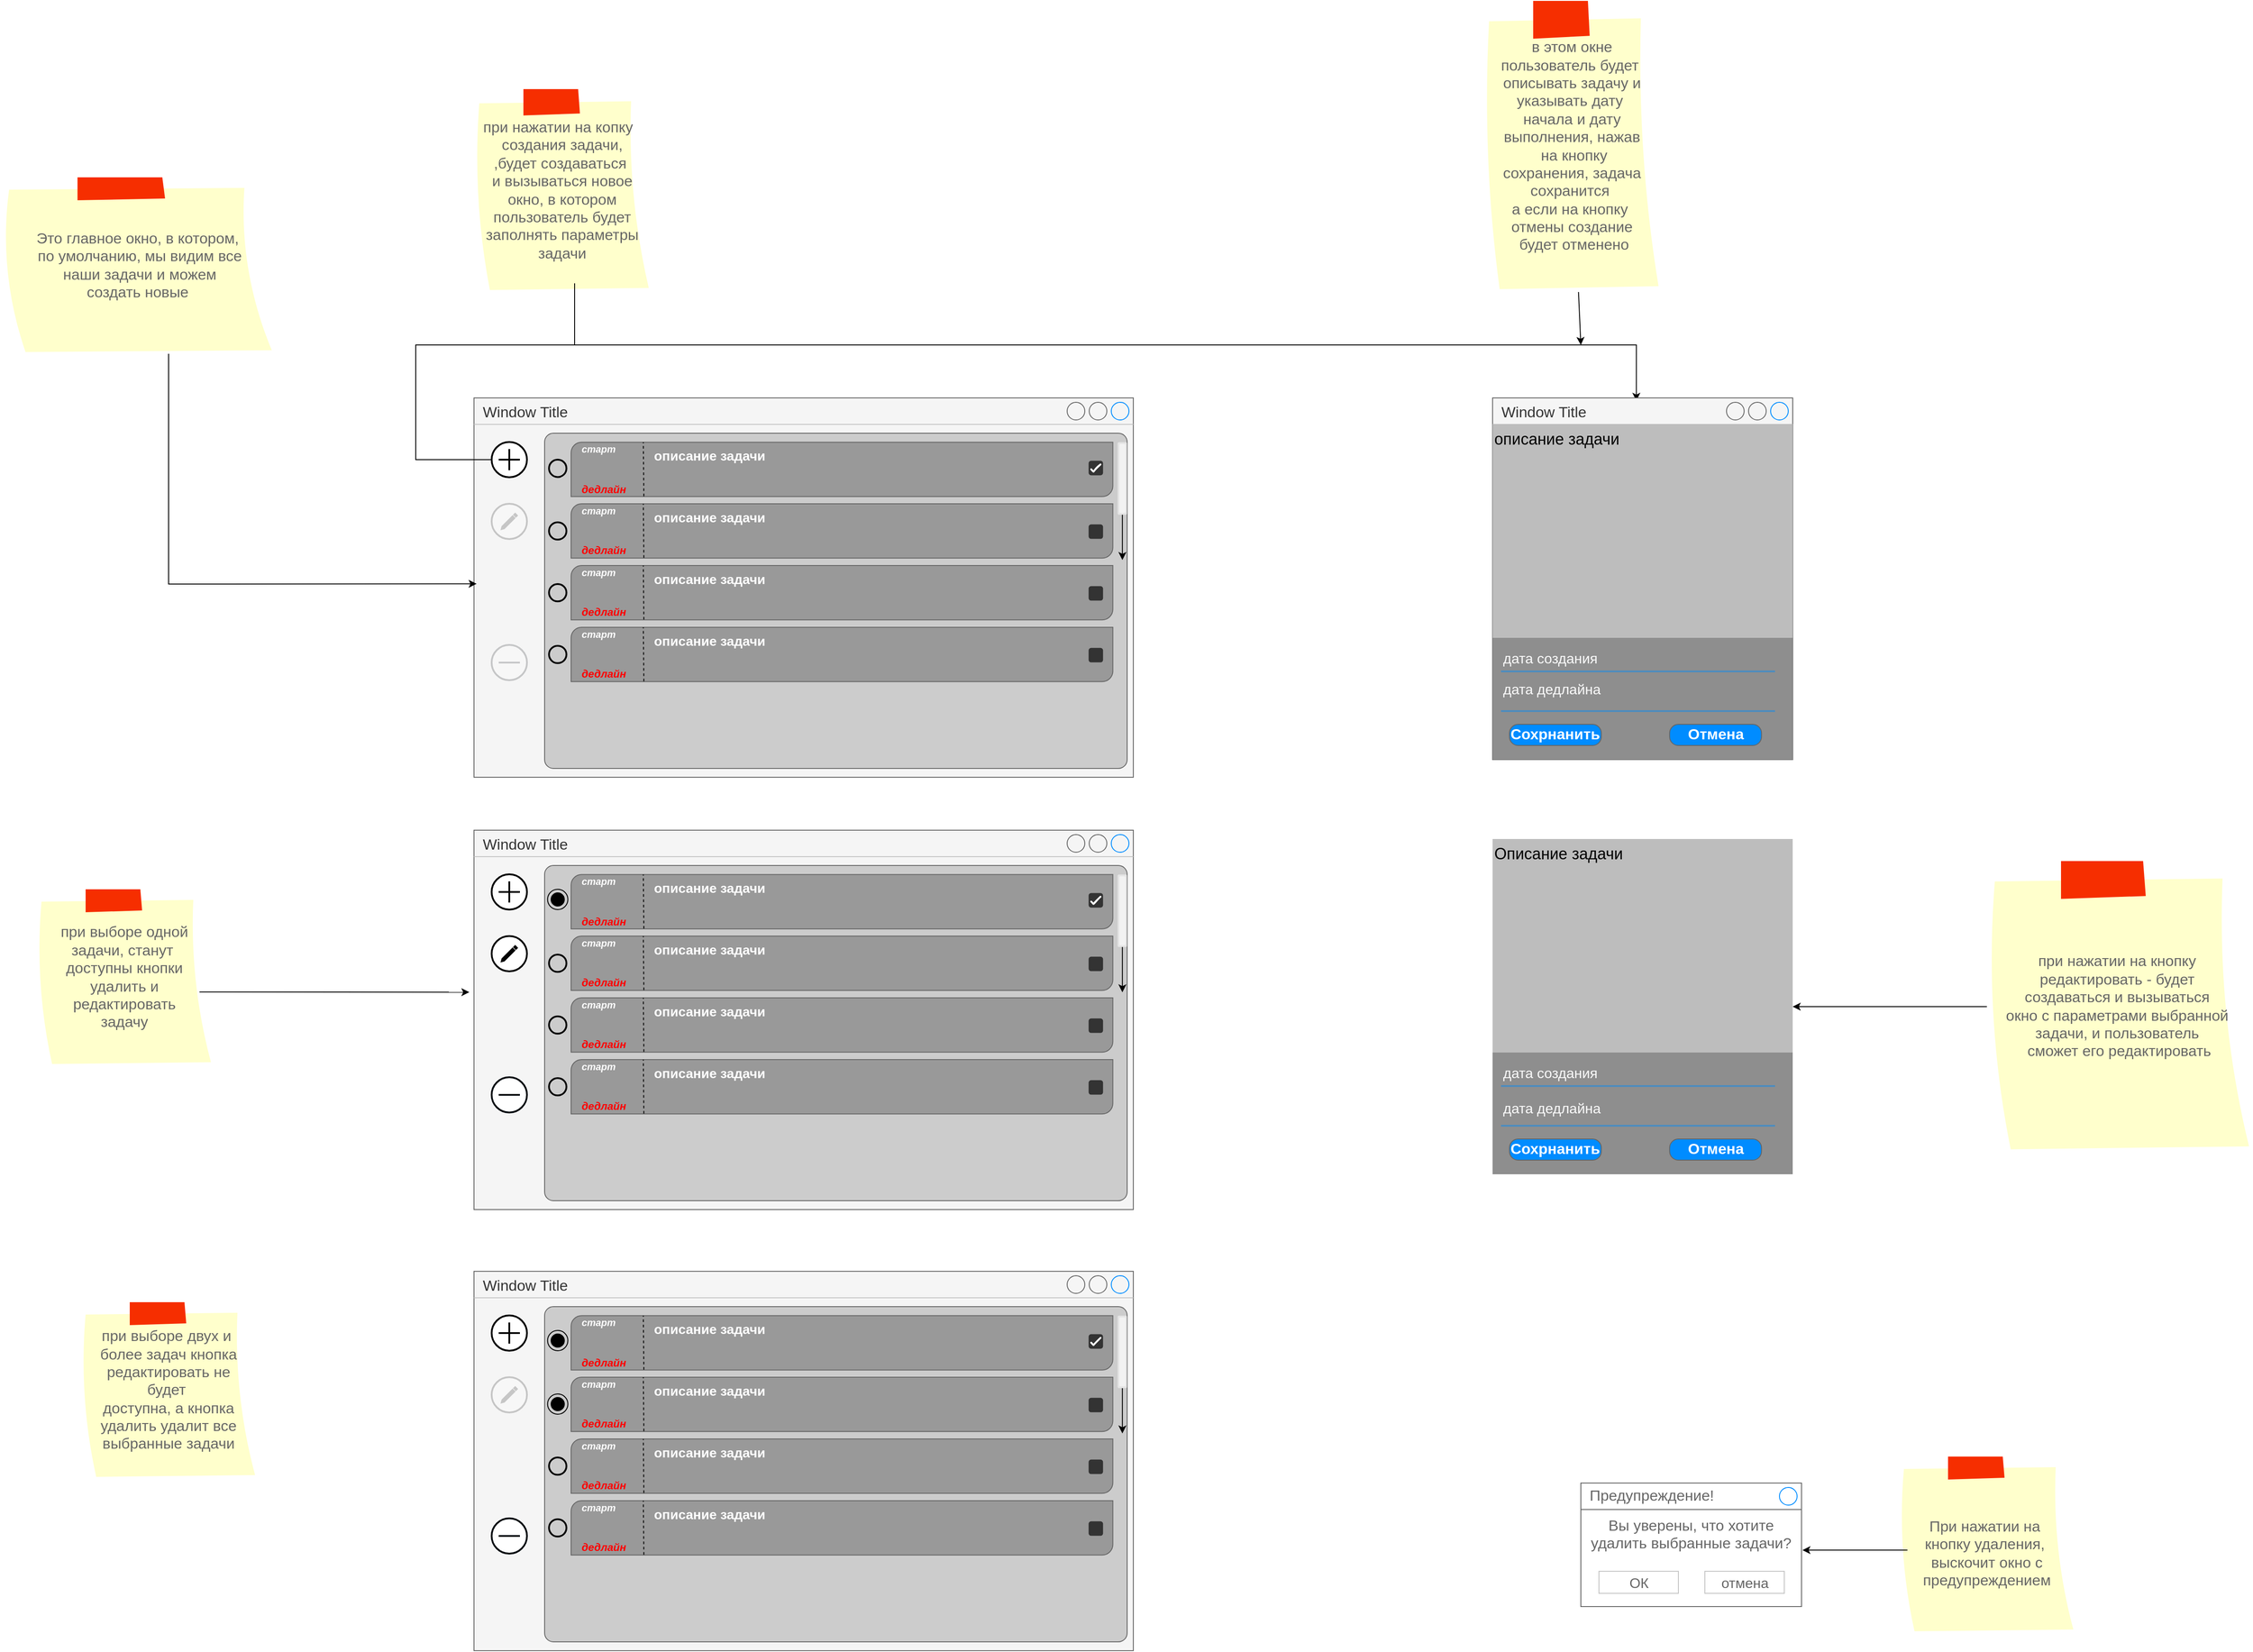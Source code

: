 <mxfile version="23.1.2" type="device">
  <diagram name="Страница — 1" id="gnq_qnb3r_2Inm63mi1r">
    <mxGraphModel dx="5513" dy="3029" grid="1" gridSize="10" guides="1" tooltips="1" connect="1" arrows="1" fold="1" page="1" pageScale="1" pageWidth="827" pageHeight="1169" background="#FFFFFF" math="0" shadow="0">
      <root>
        <mxCell id="0" />
        <mxCell id="1" parent="0" />
        <mxCell id="oyIsUULw6MFd0Sz0c1CN-6" value="Window Title" style="strokeWidth=1;shadow=0;dashed=0;align=center;html=1;shape=mxgraph.mockup.containers.window;align=left;verticalAlign=top;spacingLeft=8;strokeColor2=#008cff;strokeColor3=#c4c4c4;mainText=;fontSize=17;labelBackgroundColor=none;whiteSpace=wrap;fillColor=#f5f5f5;strokeColor=#666666;gradientDirection=north;fontColor=#333333;" parent="1" vertex="1">
          <mxGeometry x="-1614" y="40" width="747" height="430" as="geometry" />
        </mxCell>
        <mxCell id="kb-qz8heGwgcF6jkPhP3-60" value="" style="group" vertex="1" connectable="0" parent="1">
          <mxGeometry x="-1534" y="80" width="660" height="380" as="geometry" />
        </mxCell>
        <mxCell id="oyIsUULw6MFd0Sz0c1CN-19" value="" style="strokeWidth=1;shadow=0;dashed=0;align=right;html=1;shape=mxgraph.mockup.buttons.multiButton;fillColor=#CCCCCC;strokeColor=#666666;mainText=;subText=;" parent="kb-qz8heGwgcF6jkPhP3-60" vertex="1">
          <mxGeometry width="660" height="380" as="geometry" />
        </mxCell>
        <mxCell id="kb-qz8heGwgcF6jkPhP3-44" value="" style="shape=ext;double=1;rounded=1;whiteSpace=wrap;html=1;opacity=50;strokeColor=none;" vertex="1" parent="kb-qz8heGwgcF6jkPhP3-60">
          <mxGeometry x="649.18" y="10.27" width="10.82" height="82.162" as="geometry" />
        </mxCell>
        <mxCell id="kb-qz8heGwgcF6jkPhP3-45" value="" style="endArrow=classic;html=1;rounded=0;exitX=0.5;exitY=1;exitDx=0;exitDy=0;" edge="1" parent="kb-qz8heGwgcF6jkPhP3-60" source="kb-qz8heGwgcF6jkPhP3-44">
          <mxGeometry width="50" height="50" relative="1" as="geometry">
            <mxPoint x="681.639" y="123.243" as="sourcePoint" />
            <mxPoint x="654.59" y="143.784" as="targetPoint" />
          </mxGeometry>
        </mxCell>
        <mxCell id="kb-qz8heGwgcF6jkPhP3-100" value="" style="group" vertex="1" connectable="0" parent="kb-qz8heGwgcF6jkPhP3-60">
          <mxGeometry x="30" y="10.27" width="613.77" height="61.62" as="geometry" />
        </mxCell>
        <mxCell id="kb-qz8heGwgcF6jkPhP3-101" value="" style="verticalLabelPosition=bottom;verticalAlign=top;html=1;shape=mxgraph.basic.diag_round_rect;dx=6;whiteSpace=wrap;fillColor=#999999;fontColor=#333333;strokeColor=#666666;" vertex="1" parent="kb-qz8heGwgcF6jkPhP3-100">
          <mxGeometry width="613.77" height="61.62" as="geometry" />
        </mxCell>
        <mxCell id="kb-qz8heGwgcF6jkPhP3-102" value="описание задачи" style="strokeWidth=1;shadow=0;dashed=0;align=left;html=1;shape=mxgraph.mockup.anchor;fontSize=15;fontColor=#FFFFFF;fontStyle=1;whiteSpace=wrap;verticalAlign=top;" vertex="1" parent="kb-qz8heGwgcF6jkPhP3-100">
          <mxGeometry x="92.066" width="470.557" height="61.62" as="geometry" />
        </mxCell>
        <mxCell id="kb-qz8heGwgcF6jkPhP3-103" value="" style="endArrow=none;dashed=1;html=1;rounded=0;entryX=0.103;entryY=0;entryDx=0;entryDy=0;entryPerimeter=0;exitX=0.104;exitY=0.994;exitDx=0;exitDy=0;exitPerimeter=0;" edge="1" parent="kb-qz8heGwgcF6jkPhP3-100">
          <mxGeometry width="50" height="50" relative="1" as="geometry">
            <mxPoint x="82.45" y="61.25" as="sourcePoint" />
            <mxPoint x="81.836" as="targetPoint" />
          </mxGeometry>
        </mxCell>
        <mxCell id="kb-qz8heGwgcF6jkPhP3-104" value="старт" style="strokeWidth=1;shadow=0;dashed=0;align=left;html=1;shape=mxgraph.mockup.anchor;fontSize=11;fontColor=#FFFFFF;fontStyle=3;whiteSpace=wrap;" vertex="1" parent="kb-qz8heGwgcF6jkPhP3-100">
          <mxGeometry x="10.229" width="61.377" height="16.432" as="geometry" />
        </mxCell>
        <mxCell id="kb-qz8heGwgcF6jkPhP3-105" value="&lt;font color=&quot;#ff0000&quot;&gt;дедлайн&lt;/font&gt;" style="strokeWidth=1;shadow=0;dashed=0;align=left;html=1;shape=mxgraph.mockup.anchor;fontSize=12;fontColor=#666666;fontStyle=3;whiteSpace=wrap;" vertex="1" parent="kb-qz8heGwgcF6jkPhP3-100">
          <mxGeometry x="10.229" y="45.188" width="61.377" height="16.432" as="geometry" />
        </mxCell>
        <mxCell id="kb-qz8heGwgcF6jkPhP3-106" value="" style="group" vertex="1" connectable="0" parent="kb-qz8heGwgcF6jkPhP3-100">
          <mxGeometry x="586.835" y="19.997" width="19.313" height="16.942" as="geometry" />
        </mxCell>
        <mxCell id="kb-qz8heGwgcF6jkPhP3-107" value="" style="rounded=1;whiteSpace=wrap;html=1;fillColor=#333333;strokeColor=#333333;" vertex="1" parent="kb-qz8heGwgcF6jkPhP3-106">
          <mxGeometry y="1.537" width="15.344" height="15.405" as="geometry" />
        </mxCell>
        <mxCell id="kb-qz8heGwgcF6jkPhP3-108" value="" style="html=1;shadow=0;dashed=0;shape=mxgraph.atlassian.check;strokeColor=#ffffff;strokeWidth=2;sketch=1;hachureGap=4;pointerEvents=0;fontFamily=Architects Daughter;fontSource=https%3A%2F%2Ffonts.googleapis.com%2Fcss%3Ffamily%3DArchitects%2BDaughter;fontSize=20;" vertex="1" parent="kb-qz8heGwgcF6jkPhP3-106">
          <mxGeometry x="2.381" y="5.135" width="10.582" height="8.216" as="geometry">
            <mxPoint x="6" y="-5" as="offset" />
          </mxGeometry>
        </mxCell>
        <mxCell id="kb-qz8heGwgcF6jkPhP3-30" value="" style="group" vertex="1" connectable="0" parent="kb-qz8heGwgcF6jkPhP3-60">
          <mxGeometry x="30" y="80" width="613.77" height="61.62" as="geometry" />
        </mxCell>
        <mxCell id="kb-qz8heGwgcF6jkPhP3-31" value="" style="verticalLabelPosition=bottom;verticalAlign=top;html=1;shape=mxgraph.basic.diag_round_rect;dx=6;whiteSpace=wrap;fillColor=#999999;fontColor=#333333;strokeColor=#666666;" vertex="1" parent="kb-qz8heGwgcF6jkPhP3-30">
          <mxGeometry width="613.77" height="61.62" as="geometry" />
        </mxCell>
        <mxCell id="kb-qz8heGwgcF6jkPhP3-32" value="описание задачи" style="strokeWidth=1;shadow=0;dashed=0;align=left;html=1;shape=mxgraph.mockup.anchor;fontSize=15;fontColor=#FFFFFF;fontStyle=1;whiteSpace=wrap;verticalAlign=top;" vertex="1" parent="kb-qz8heGwgcF6jkPhP3-30">
          <mxGeometry x="92.066" width="470.557" height="61.62" as="geometry" />
        </mxCell>
        <mxCell id="kb-qz8heGwgcF6jkPhP3-33" value="" style="endArrow=none;dashed=1;html=1;rounded=0;entryX=0.103;entryY=0;entryDx=0;entryDy=0;entryPerimeter=0;exitX=0.104;exitY=0.994;exitDx=0;exitDy=0;exitPerimeter=0;" edge="1" parent="kb-qz8heGwgcF6jkPhP3-30">
          <mxGeometry width="50" height="50" relative="1" as="geometry">
            <mxPoint x="82.45" y="61.25" as="sourcePoint" />
            <mxPoint x="81.836" as="targetPoint" />
          </mxGeometry>
        </mxCell>
        <mxCell id="kb-qz8heGwgcF6jkPhP3-35" value="старт" style="strokeWidth=1;shadow=0;dashed=0;align=left;html=1;shape=mxgraph.mockup.anchor;fontSize=11;fontColor=#FFFFFF;fontStyle=3;whiteSpace=wrap;" vertex="1" parent="kb-qz8heGwgcF6jkPhP3-30">
          <mxGeometry x="10.229" width="61.377" height="16.432" as="geometry" />
        </mxCell>
        <mxCell id="kb-qz8heGwgcF6jkPhP3-36" value="&lt;font color=&quot;#ff0000&quot;&gt;дедлайн&lt;/font&gt;" style="strokeWidth=1;shadow=0;dashed=0;align=left;html=1;shape=mxgraph.mockup.anchor;fontSize=12;fontColor=#666666;fontStyle=3;whiteSpace=wrap;fillColor=#FFB570;" vertex="1" parent="kb-qz8heGwgcF6jkPhP3-30">
          <mxGeometry x="10.229" y="45.188" width="61.377" height="16.432" as="geometry" />
        </mxCell>
        <mxCell id="kb-qz8heGwgcF6jkPhP3-97" value="" style="group" vertex="1" connectable="0" parent="kb-qz8heGwgcF6jkPhP3-30">
          <mxGeometry x="586.835" y="22.343" width="19.313" height="16.942" as="geometry" />
        </mxCell>
        <mxCell id="kb-qz8heGwgcF6jkPhP3-98" value="" style="rounded=1;whiteSpace=wrap;html=1;fillColor=#333333;strokeColor=#333333;" vertex="1" parent="kb-qz8heGwgcF6jkPhP3-97">
          <mxGeometry y="1.537" width="15.344" height="15.405" as="geometry" />
        </mxCell>
        <mxCell id="kb-qz8heGwgcF6jkPhP3-110" value="" style="group" vertex="1" connectable="0" parent="kb-qz8heGwgcF6jkPhP3-60">
          <mxGeometry x="30" y="150" width="613.77" height="61.62" as="geometry" />
        </mxCell>
        <mxCell id="kb-qz8heGwgcF6jkPhP3-111" value="" style="verticalLabelPosition=bottom;verticalAlign=top;html=1;shape=mxgraph.basic.diag_round_rect;dx=6;whiteSpace=wrap;fillColor=#999999;fontColor=#333333;strokeColor=#666666;" vertex="1" parent="kb-qz8heGwgcF6jkPhP3-110">
          <mxGeometry width="613.77" height="61.62" as="geometry" />
        </mxCell>
        <mxCell id="kb-qz8heGwgcF6jkPhP3-112" value="описание задачи" style="strokeWidth=1;shadow=0;dashed=0;align=left;html=1;shape=mxgraph.mockup.anchor;fontSize=15;fontColor=#FFFFFF;fontStyle=1;whiteSpace=wrap;verticalAlign=top;" vertex="1" parent="kb-qz8heGwgcF6jkPhP3-110">
          <mxGeometry x="92.066" width="470.557" height="61.62" as="geometry" />
        </mxCell>
        <mxCell id="kb-qz8heGwgcF6jkPhP3-113" value="" style="endArrow=none;dashed=1;html=1;rounded=0;entryX=0.103;entryY=0;entryDx=0;entryDy=0;entryPerimeter=0;exitX=0.104;exitY=0.994;exitDx=0;exitDy=0;exitPerimeter=0;" edge="1" parent="kb-qz8heGwgcF6jkPhP3-110">
          <mxGeometry width="50" height="50" relative="1" as="geometry">
            <mxPoint x="82.45" y="61.25" as="sourcePoint" />
            <mxPoint x="81.836" as="targetPoint" />
          </mxGeometry>
        </mxCell>
        <mxCell id="kb-qz8heGwgcF6jkPhP3-114" value="старт" style="strokeWidth=1;shadow=0;dashed=0;align=left;html=1;shape=mxgraph.mockup.anchor;fontSize=11;fontColor=#FFFFFF;fontStyle=3;whiteSpace=wrap;" vertex="1" parent="kb-qz8heGwgcF6jkPhP3-110">
          <mxGeometry x="10.229" width="61.377" height="16.432" as="geometry" />
        </mxCell>
        <mxCell id="kb-qz8heGwgcF6jkPhP3-115" value="&lt;font color=&quot;#ff0000&quot;&gt;дедлайн&lt;/font&gt;" style="strokeWidth=1;shadow=0;dashed=0;align=left;html=1;shape=mxgraph.mockup.anchor;fontSize=12;fontColor=#666666;fontStyle=3;whiteSpace=wrap;fillColor=#FFB570;" vertex="1" parent="kb-qz8heGwgcF6jkPhP3-110">
          <mxGeometry x="10.229" y="45.188" width="61.377" height="16.432" as="geometry" />
        </mxCell>
        <mxCell id="kb-qz8heGwgcF6jkPhP3-116" value="" style="group" vertex="1" connectable="0" parent="kb-qz8heGwgcF6jkPhP3-110">
          <mxGeometry x="586.835" y="22.343" width="19.313" height="16.942" as="geometry" />
        </mxCell>
        <mxCell id="kb-qz8heGwgcF6jkPhP3-117" value="" style="rounded=1;whiteSpace=wrap;html=1;fillColor=#333333;strokeColor=#333333;" vertex="1" parent="kb-qz8heGwgcF6jkPhP3-116">
          <mxGeometry y="1.537" width="15.344" height="15.405" as="geometry" />
        </mxCell>
        <mxCell id="kb-qz8heGwgcF6jkPhP3-118" value="" style="group" vertex="1" connectable="0" parent="kb-qz8heGwgcF6jkPhP3-60">
          <mxGeometry x="30" y="220" width="613.77" height="61.62" as="geometry" />
        </mxCell>
        <mxCell id="kb-qz8heGwgcF6jkPhP3-119" value="" style="verticalLabelPosition=bottom;verticalAlign=top;html=1;shape=mxgraph.basic.diag_round_rect;dx=6;whiteSpace=wrap;fillColor=#999999;fontColor=#333333;strokeColor=#666666;" vertex="1" parent="kb-qz8heGwgcF6jkPhP3-118">
          <mxGeometry width="613.77" height="61.62" as="geometry" />
        </mxCell>
        <mxCell id="kb-qz8heGwgcF6jkPhP3-120" value="описание задачи" style="strokeWidth=1;shadow=0;dashed=0;align=left;html=1;shape=mxgraph.mockup.anchor;fontSize=15;fontColor=#FFFFFF;fontStyle=1;whiteSpace=wrap;verticalAlign=top;" vertex="1" parent="kb-qz8heGwgcF6jkPhP3-118">
          <mxGeometry x="92.066" width="470.557" height="61.62" as="geometry" />
        </mxCell>
        <mxCell id="kb-qz8heGwgcF6jkPhP3-121" value="" style="endArrow=none;dashed=1;html=1;rounded=0;entryX=0.103;entryY=0;entryDx=0;entryDy=0;entryPerimeter=0;exitX=0.104;exitY=0.994;exitDx=0;exitDy=0;exitPerimeter=0;" edge="1" parent="kb-qz8heGwgcF6jkPhP3-118">
          <mxGeometry width="50" height="50" relative="1" as="geometry">
            <mxPoint x="82.45" y="61.25" as="sourcePoint" />
            <mxPoint x="81.836" as="targetPoint" />
          </mxGeometry>
        </mxCell>
        <mxCell id="kb-qz8heGwgcF6jkPhP3-122" value="старт" style="strokeWidth=1;shadow=0;dashed=0;align=left;html=1;shape=mxgraph.mockup.anchor;fontSize=11;fontColor=#FFFFFF;fontStyle=3;whiteSpace=wrap;" vertex="1" parent="kb-qz8heGwgcF6jkPhP3-118">
          <mxGeometry x="10.229" width="61.377" height="16.432" as="geometry" />
        </mxCell>
        <mxCell id="kb-qz8heGwgcF6jkPhP3-123" value="&lt;font color=&quot;#ff0000&quot;&gt;дедлайн&lt;/font&gt;" style="strokeWidth=1;shadow=0;dashed=0;align=left;html=1;shape=mxgraph.mockup.anchor;fontSize=12;fontColor=#666666;fontStyle=3;whiteSpace=wrap;fillColor=#FFB570;" vertex="1" parent="kb-qz8heGwgcF6jkPhP3-118">
          <mxGeometry x="10.229" y="45.188" width="61.377" height="16.432" as="geometry" />
        </mxCell>
        <mxCell id="kb-qz8heGwgcF6jkPhP3-124" value="" style="group" vertex="1" connectable="0" parent="kb-qz8heGwgcF6jkPhP3-118">
          <mxGeometry x="586.835" y="22.343" width="19.313" height="16.942" as="geometry" />
        </mxCell>
        <mxCell id="kb-qz8heGwgcF6jkPhP3-125" value="" style="rounded=1;whiteSpace=wrap;html=1;fillColor=#333333;strokeColor=#333333;" vertex="1" parent="kb-qz8heGwgcF6jkPhP3-124">
          <mxGeometry y="1.537" width="15.344" height="15.405" as="geometry" />
        </mxCell>
        <mxCell id="kb-qz8heGwgcF6jkPhP3-126" value="" style="html=1;verticalLabelPosition=bottom;labelBackgroundColor=#ffffff;verticalAlign=top;shadow=0;dashed=0;strokeWidth=2;shape=mxgraph.ios7.misc.circle;" vertex="1" parent="kb-qz8heGwgcF6jkPhP3-60">
          <mxGeometry x="5" y="30" width="19.73" height="19.73" as="geometry" />
        </mxCell>
        <mxCell id="kb-qz8heGwgcF6jkPhP3-127" value="" style="html=1;verticalLabelPosition=bottom;labelBackgroundColor=#ffffff;verticalAlign=top;shadow=0;dashed=0;strokeWidth=2;shape=mxgraph.ios7.misc.circle;" vertex="1" parent="kb-qz8heGwgcF6jkPhP3-60">
          <mxGeometry x="5" y="100.95" width="19.73" height="19.73" as="geometry" />
        </mxCell>
        <mxCell id="kb-qz8heGwgcF6jkPhP3-128" value="" style="html=1;verticalLabelPosition=bottom;labelBackgroundColor=#ffffff;verticalAlign=top;shadow=0;dashed=0;strokeWidth=2;shape=mxgraph.ios7.misc.circle;" vertex="1" parent="kb-qz8heGwgcF6jkPhP3-60">
          <mxGeometry x="5" y="170.94" width="19.73" height="19.73" as="geometry" />
        </mxCell>
        <mxCell id="kb-qz8heGwgcF6jkPhP3-129" value="" style="html=1;verticalLabelPosition=bottom;labelBackgroundColor=#ffffff;verticalAlign=top;shadow=0;dashed=0;strokeWidth=2;shape=mxgraph.ios7.misc.circle;" vertex="1" parent="kb-qz8heGwgcF6jkPhP3-60">
          <mxGeometry x="5" y="240.94" width="19.73" height="19.73" as="geometry" />
        </mxCell>
        <mxCell id="kb-qz8heGwgcF6jkPhP3-69" value="" style="html=1;verticalLabelPosition=bottom;align=center;labelBackgroundColor=#ffffff;verticalAlign=top;strokeWidth=2;strokeColor=#00070D;shadow=0;dashed=0;shape=mxgraph.ios7.icons.delete;opacity=20;" vertex="1" parent="1">
          <mxGeometry x="-1594" y="320" width="40" height="40" as="geometry" />
        </mxCell>
        <mxCell id="kb-qz8heGwgcF6jkPhP3-236" value="" style="edgeStyle=orthogonalEdgeStyle;rounded=0;orthogonalLoop=1;jettySize=auto;html=1;entryX=0.479;entryY=0.008;entryDx=0;entryDy=0;entryPerimeter=0;" edge="1" parent="1" source="kb-qz8heGwgcF6jkPhP3-70" target="kb-qz8heGwgcF6jkPhP3-227">
          <mxGeometry relative="1" as="geometry">
            <Array as="points">
              <mxPoint x="-1680" y="110" />
              <mxPoint x="-1680" y="-20" />
              <mxPoint x="-297" y="-20" />
            </Array>
          </mxGeometry>
        </mxCell>
        <mxCell id="kb-qz8heGwgcF6jkPhP3-70" value="" style="html=1;verticalLabelPosition=bottom;align=center;labelBackgroundColor=#ffffff;verticalAlign=top;strokeWidth=2;strokeColor=#000000;shadow=0;dashed=0;shape=mxgraph.ios7.icons.add;" vertex="1" parent="1">
          <mxGeometry x="-1594" y="90" width="40" height="40" as="geometry" />
        </mxCell>
        <mxCell id="kb-qz8heGwgcF6jkPhP3-87" value="" style="group;opacity=20;" vertex="1" connectable="0" parent="1">
          <mxGeometry x="-1594" y="160" width="40" height="40" as="geometry" />
        </mxCell>
        <mxCell id="kb-qz8heGwgcF6jkPhP3-86" value="" style="ellipse;whiteSpace=wrap;html=1;aspect=fixed;strokeWidth=2;opacity=20;" vertex="1" parent="kb-qz8heGwgcF6jkPhP3-87">
          <mxGeometry width="40" height="40" as="geometry" />
        </mxCell>
        <mxCell id="kb-qz8heGwgcF6jkPhP3-83" value="" style="html=1;dashed=0;aspect=fixed;verticalLabelPosition=bottom;verticalAlign=top;align=center;shape=mxgraph.gmdl.edit;strokeColor=none;fillColor=#030303;shadow=0;sketch=0;opacity=20;" vertex="1" parent="kb-qz8heGwgcF6jkPhP3-87">
          <mxGeometry x="10" y="10" width="20" height="20" as="geometry" />
        </mxCell>
        <mxCell id="kb-qz8heGwgcF6jkPhP3-179" value="" style="group" vertex="1" connectable="0" parent="1">
          <mxGeometry x="-1614" y="530" width="747" height="430" as="geometry" />
        </mxCell>
        <mxCell id="kb-qz8heGwgcF6jkPhP3-132" value="Window Title" style="strokeWidth=1;shadow=0;dashed=0;align=center;html=1;shape=mxgraph.mockup.containers.window;align=left;verticalAlign=top;spacingLeft=8;strokeColor2=#008cff;strokeColor3=#c4c4c4;mainText=;fontSize=17;labelBackgroundColor=none;whiteSpace=wrap;fillColor=#f5f5f5;strokeColor=#666666;gradientDirection=north;fontColor=#333333;container=0;" vertex="1" parent="kb-qz8heGwgcF6jkPhP3-179">
          <mxGeometry width="747" height="430" as="geometry" />
        </mxCell>
        <mxCell id="kb-qz8heGwgcF6jkPhP3-174" value="" style="html=1;verticalLabelPosition=bottom;align=center;labelBackgroundColor=#ffffff;verticalAlign=top;strokeWidth=2;strokeColor=#00070D;shadow=0;dashed=0;shape=mxgraph.ios7.icons.delete;container=0;" vertex="1" parent="kb-qz8heGwgcF6jkPhP3-179">
          <mxGeometry x="20" y="280" width="40" height="40" as="geometry" />
        </mxCell>
        <mxCell id="kb-qz8heGwgcF6jkPhP3-175" value="" style="html=1;verticalLabelPosition=bottom;align=center;labelBackgroundColor=#ffffff;verticalAlign=top;strokeWidth=2;strokeColor=#000000;shadow=0;dashed=0;shape=mxgraph.ios7.icons.add;container=0;" vertex="1" parent="kb-qz8heGwgcF6jkPhP3-179">
          <mxGeometry x="20" y="50" width="40" height="40" as="geometry" />
        </mxCell>
        <mxCell id="kb-qz8heGwgcF6jkPhP3-134" value="" style="strokeWidth=1;shadow=0;dashed=0;align=right;html=1;shape=mxgraph.mockup.buttons.multiButton;fillColor=#CCCCCC;strokeColor=#666666;mainText=;subText=;container=0;" vertex="1" parent="kb-qz8heGwgcF6jkPhP3-179">
          <mxGeometry x="80" y="40" width="660" height="380" as="geometry" />
        </mxCell>
        <mxCell id="kb-qz8heGwgcF6jkPhP3-135" value="" style="shape=ext;double=1;rounded=1;whiteSpace=wrap;html=1;opacity=50;strokeColor=none;container=0;" vertex="1" parent="kb-qz8heGwgcF6jkPhP3-179">
          <mxGeometry x="729.18" y="50.27" width="10.82" height="82.162" as="geometry" />
        </mxCell>
        <mxCell id="kb-qz8heGwgcF6jkPhP3-136" value="" style="endArrow=classic;html=1;rounded=0;exitX=0.5;exitY=1;exitDx=0;exitDy=0;" edge="1" parent="kb-qz8heGwgcF6jkPhP3-179" source="kb-qz8heGwgcF6jkPhP3-135">
          <mxGeometry width="50" height="50" relative="1" as="geometry">
            <mxPoint x="761.639" y="163.243" as="sourcePoint" />
            <mxPoint x="734.59" y="183.784" as="targetPoint" />
          </mxGeometry>
        </mxCell>
        <mxCell id="kb-qz8heGwgcF6jkPhP3-171" value="" style="html=1;verticalLabelPosition=bottom;labelBackgroundColor=#ffffff;verticalAlign=top;shadow=0;dashed=0;strokeWidth=2;shape=mxgraph.ios7.misc.circle;container=0;" vertex="1" parent="kb-qz8heGwgcF6jkPhP3-179">
          <mxGeometry x="85" y="140.95" width="19.73" height="19.73" as="geometry" />
        </mxCell>
        <mxCell id="kb-qz8heGwgcF6jkPhP3-172" value="" style="html=1;verticalLabelPosition=bottom;labelBackgroundColor=#ffffff;verticalAlign=top;shadow=0;dashed=0;strokeWidth=2;shape=mxgraph.ios7.misc.circle;container=0;" vertex="1" parent="kb-qz8heGwgcF6jkPhP3-179">
          <mxGeometry x="85" y="210.94" width="19.73" height="19.73" as="geometry" />
        </mxCell>
        <mxCell id="kb-qz8heGwgcF6jkPhP3-173" value="" style="html=1;verticalLabelPosition=bottom;labelBackgroundColor=#ffffff;verticalAlign=top;shadow=0;dashed=0;strokeWidth=2;shape=mxgraph.ios7.misc.circle;container=0;" vertex="1" parent="kb-qz8heGwgcF6jkPhP3-179">
          <mxGeometry x="85" y="280.94" width="19.73" height="19.73" as="geometry" />
        </mxCell>
        <mxCell id="kb-qz8heGwgcF6jkPhP3-138" value="" style="verticalLabelPosition=bottom;verticalAlign=top;html=1;shape=mxgraph.basic.diag_round_rect;dx=6;whiteSpace=wrap;fillColor=#999999;fontColor=#333333;strokeColor=#666666;container=0;" vertex="1" parent="kb-qz8heGwgcF6jkPhP3-179">
          <mxGeometry x="110" y="50.27" width="613.77" height="61.62" as="geometry" />
        </mxCell>
        <mxCell id="kb-qz8heGwgcF6jkPhP3-139" value="описание задачи" style="strokeWidth=1;shadow=0;dashed=0;align=left;html=1;shape=mxgraph.mockup.anchor;fontSize=15;fontColor=#FFFFFF;fontStyle=1;whiteSpace=wrap;verticalAlign=top;container=0;" vertex="1" parent="kb-qz8heGwgcF6jkPhP3-179">
          <mxGeometry x="202.066" y="50.27" width="470.557" height="61.62" as="geometry" />
        </mxCell>
        <mxCell id="kb-qz8heGwgcF6jkPhP3-140" value="" style="endArrow=none;dashed=1;html=1;rounded=0;entryX=0.103;entryY=0;entryDx=0;entryDy=0;entryPerimeter=0;exitX=0.104;exitY=0.994;exitDx=0;exitDy=0;exitPerimeter=0;" edge="1" parent="kb-qz8heGwgcF6jkPhP3-179">
          <mxGeometry width="50" height="50" relative="1" as="geometry">
            <mxPoint x="192.45" y="111.52" as="sourcePoint" />
            <mxPoint x="191.836" y="50.27" as="targetPoint" />
          </mxGeometry>
        </mxCell>
        <mxCell id="kb-qz8heGwgcF6jkPhP3-141" value="старт" style="strokeWidth=1;shadow=0;dashed=0;align=left;html=1;shape=mxgraph.mockup.anchor;fontSize=11;fontColor=#FFFFFF;fontStyle=3;whiteSpace=wrap;container=0;" vertex="1" parent="kb-qz8heGwgcF6jkPhP3-179">
          <mxGeometry x="120.23" y="50.27" width="61.377" height="16.432" as="geometry" />
        </mxCell>
        <mxCell id="kb-qz8heGwgcF6jkPhP3-142" value="&lt;font color=&quot;#ff0000&quot;&gt;дедлайн&lt;/font&gt;" style="strokeWidth=1;shadow=0;dashed=0;align=left;html=1;shape=mxgraph.mockup.anchor;fontSize=12;fontColor=#666666;fontStyle=3;whiteSpace=wrap;container=0;" vertex="1" parent="kb-qz8heGwgcF6jkPhP3-179">
          <mxGeometry x="120.23" y="95.458" width="61.377" height="16.432" as="geometry" />
        </mxCell>
        <mxCell id="kb-qz8heGwgcF6jkPhP3-144" value="" style="rounded=1;whiteSpace=wrap;html=1;fillColor=#333333;strokeColor=#333333;container=0;" vertex="1" parent="kb-qz8heGwgcF6jkPhP3-179">
          <mxGeometry x="696.835" y="71.804" width="15.344" height="15.405" as="geometry" />
        </mxCell>
        <mxCell id="kb-qz8heGwgcF6jkPhP3-145" value="" style="html=1;shadow=0;dashed=0;shape=mxgraph.atlassian.check;strokeColor=#ffffff;strokeWidth=2;sketch=1;hachureGap=4;pointerEvents=0;fontFamily=Architects Daughter;fontSource=https%3A%2F%2Ffonts.googleapis.com%2Fcss%3Ffamily%3DArchitects%2BDaughter;fontSize=20;container=0;" vertex="1" parent="kb-qz8heGwgcF6jkPhP3-179">
          <mxGeometry x="699.216" y="75.402" width="10.582" height="8.216" as="geometry">
            <mxPoint x="6" y="-5" as="offset" />
          </mxGeometry>
        </mxCell>
        <mxCell id="kb-qz8heGwgcF6jkPhP3-147" value="" style="verticalLabelPosition=bottom;verticalAlign=top;html=1;shape=mxgraph.basic.diag_round_rect;dx=6;whiteSpace=wrap;fillColor=#999999;fontColor=#333333;strokeColor=#666666;container=0;" vertex="1" parent="kb-qz8heGwgcF6jkPhP3-179">
          <mxGeometry x="110" y="120" width="613.77" height="61.62" as="geometry" />
        </mxCell>
        <mxCell id="kb-qz8heGwgcF6jkPhP3-148" value="описание задачи" style="strokeWidth=1;shadow=0;dashed=0;align=left;html=1;shape=mxgraph.mockup.anchor;fontSize=15;fontColor=#FFFFFF;fontStyle=1;whiteSpace=wrap;verticalAlign=top;container=0;" vertex="1" parent="kb-qz8heGwgcF6jkPhP3-179">
          <mxGeometry x="202.066" y="120" width="470.557" height="61.62" as="geometry" />
        </mxCell>
        <mxCell id="kb-qz8heGwgcF6jkPhP3-149" value="" style="endArrow=none;dashed=1;html=1;rounded=0;entryX=0.103;entryY=0;entryDx=0;entryDy=0;entryPerimeter=0;exitX=0.104;exitY=0.994;exitDx=0;exitDy=0;exitPerimeter=0;" edge="1" parent="kb-qz8heGwgcF6jkPhP3-179">
          <mxGeometry width="50" height="50" relative="1" as="geometry">
            <mxPoint x="192.45" y="181.25" as="sourcePoint" />
            <mxPoint x="191.836" y="120" as="targetPoint" />
          </mxGeometry>
        </mxCell>
        <mxCell id="kb-qz8heGwgcF6jkPhP3-150" value="старт" style="strokeWidth=1;shadow=0;dashed=0;align=left;html=1;shape=mxgraph.mockup.anchor;fontSize=11;fontColor=#FFFFFF;fontStyle=3;whiteSpace=wrap;container=0;" vertex="1" parent="kb-qz8heGwgcF6jkPhP3-179">
          <mxGeometry x="120.23" y="120" width="61.377" height="16.432" as="geometry" />
        </mxCell>
        <mxCell id="kb-qz8heGwgcF6jkPhP3-151" value="&lt;font color=&quot;#ff0000&quot;&gt;дедлайн&lt;/font&gt;" style="strokeWidth=1;shadow=0;dashed=0;align=left;html=1;shape=mxgraph.mockup.anchor;fontSize=12;fontColor=#666666;fontStyle=3;whiteSpace=wrap;fillColor=#FFB570;container=0;" vertex="1" parent="kb-qz8heGwgcF6jkPhP3-179">
          <mxGeometry x="120.23" y="165.188" width="61.377" height="16.432" as="geometry" />
        </mxCell>
        <mxCell id="kb-qz8heGwgcF6jkPhP3-153" value="" style="rounded=1;whiteSpace=wrap;html=1;fillColor=#333333;strokeColor=#333333;container=0;" vertex="1" parent="kb-qz8heGwgcF6jkPhP3-179">
          <mxGeometry x="696.835" y="143.88" width="15.344" height="15.405" as="geometry" />
        </mxCell>
        <mxCell id="kb-qz8heGwgcF6jkPhP3-155" value="" style="verticalLabelPosition=bottom;verticalAlign=top;html=1;shape=mxgraph.basic.diag_round_rect;dx=6;whiteSpace=wrap;fillColor=#999999;fontColor=#333333;strokeColor=#666666;container=0;" vertex="1" parent="kb-qz8heGwgcF6jkPhP3-179">
          <mxGeometry x="110" y="190" width="613.77" height="61.62" as="geometry" />
        </mxCell>
        <mxCell id="kb-qz8heGwgcF6jkPhP3-156" value="описание задачи" style="strokeWidth=1;shadow=0;dashed=0;align=left;html=1;shape=mxgraph.mockup.anchor;fontSize=15;fontColor=#FFFFFF;fontStyle=1;whiteSpace=wrap;verticalAlign=top;container=0;" vertex="1" parent="kb-qz8heGwgcF6jkPhP3-179">
          <mxGeometry x="202.066" y="190" width="470.557" height="61.62" as="geometry" />
        </mxCell>
        <mxCell id="kb-qz8heGwgcF6jkPhP3-157" value="" style="endArrow=none;dashed=1;html=1;rounded=0;entryX=0.103;entryY=0;entryDx=0;entryDy=0;entryPerimeter=0;exitX=0.104;exitY=0.994;exitDx=0;exitDy=0;exitPerimeter=0;" edge="1" parent="kb-qz8heGwgcF6jkPhP3-179">
          <mxGeometry width="50" height="50" relative="1" as="geometry">
            <mxPoint x="192.45" y="251.25" as="sourcePoint" />
            <mxPoint x="191.836" y="190" as="targetPoint" />
          </mxGeometry>
        </mxCell>
        <mxCell id="kb-qz8heGwgcF6jkPhP3-158" value="старт" style="strokeWidth=1;shadow=0;dashed=0;align=left;html=1;shape=mxgraph.mockup.anchor;fontSize=11;fontColor=#FFFFFF;fontStyle=3;whiteSpace=wrap;container=0;" vertex="1" parent="kb-qz8heGwgcF6jkPhP3-179">
          <mxGeometry x="120.23" y="190" width="61.377" height="16.432" as="geometry" />
        </mxCell>
        <mxCell id="kb-qz8heGwgcF6jkPhP3-159" value="&lt;font color=&quot;#ff0000&quot;&gt;дедлайн&lt;/font&gt;" style="strokeWidth=1;shadow=0;dashed=0;align=left;html=1;shape=mxgraph.mockup.anchor;fontSize=12;fontColor=#666666;fontStyle=3;whiteSpace=wrap;fillColor=#FFB570;container=0;" vertex="1" parent="kb-qz8heGwgcF6jkPhP3-179">
          <mxGeometry x="120.23" y="235.188" width="61.377" height="16.432" as="geometry" />
        </mxCell>
        <mxCell id="kb-qz8heGwgcF6jkPhP3-161" value="" style="rounded=1;whiteSpace=wrap;html=1;fillColor=#333333;strokeColor=#333333;container=0;" vertex="1" parent="kb-qz8heGwgcF6jkPhP3-179">
          <mxGeometry x="696.835" y="213.88" width="15.344" height="15.405" as="geometry" />
        </mxCell>
        <mxCell id="kb-qz8heGwgcF6jkPhP3-163" value="" style="verticalLabelPosition=bottom;verticalAlign=top;html=1;shape=mxgraph.basic.diag_round_rect;dx=6;whiteSpace=wrap;fillColor=#999999;fontColor=#333333;strokeColor=#666666;container=0;" vertex="1" parent="kb-qz8heGwgcF6jkPhP3-179">
          <mxGeometry x="110" y="260" width="613.77" height="61.62" as="geometry" />
        </mxCell>
        <mxCell id="kb-qz8heGwgcF6jkPhP3-164" value="описание задачи" style="strokeWidth=1;shadow=0;dashed=0;align=left;html=1;shape=mxgraph.mockup.anchor;fontSize=15;fontColor=#FFFFFF;fontStyle=1;whiteSpace=wrap;verticalAlign=top;container=0;" vertex="1" parent="kb-qz8heGwgcF6jkPhP3-179">
          <mxGeometry x="202.066" y="260" width="470.557" height="61.62" as="geometry" />
        </mxCell>
        <mxCell id="kb-qz8heGwgcF6jkPhP3-165" value="" style="endArrow=none;dashed=1;html=1;rounded=0;entryX=0.103;entryY=0;entryDx=0;entryDy=0;entryPerimeter=0;exitX=0.104;exitY=0.994;exitDx=0;exitDy=0;exitPerimeter=0;" edge="1" parent="kb-qz8heGwgcF6jkPhP3-179">
          <mxGeometry width="50" height="50" relative="1" as="geometry">
            <mxPoint x="192.45" y="321.25" as="sourcePoint" />
            <mxPoint x="191.836" y="260" as="targetPoint" />
          </mxGeometry>
        </mxCell>
        <mxCell id="kb-qz8heGwgcF6jkPhP3-166" value="старт" style="strokeWidth=1;shadow=0;dashed=0;align=left;html=1;shape=mxgraph.mockup.anchor;fontSize=11;fontColor=#FFFFFF;fontStyle=3;whiteSpace=wrap;container=0;" vertex="1" parent="kb-qz8heGwgcF6jkPhP3-179">
          <mxGeometry x="120.23" y="260" width="61.377" height="16.432" as="geometry" />
        </mxCell>
        <mxCell id="kb-qz8heGwgcF6jkPhP3-167" value="&lt;font color=&quot;#ff0000&quot;&gt;дедлайн&lt;/font&gt;" style="strokeWidth=1;shadow=0;dashed=0;align=left;html=1;shape=mxgraph.mockup.anchor;fontSize=12;fontColor=#666666;fontStyle=3;whiteSpace=wrap;fillColor=#FFB570;container=0;" vertex="1" parent="kb-qz8heGwgcF6jkPhP3-179">
          <mxGeometry x="120.23" y="305.188" width="61.377" height="16.432" as="geometry" />
        </mxCell>
        <mxCell id="kb-qz8heGwgcF6jkPhP3-169" value="" style="rounded=1;whiteSpace=wrap;html=1;fillColor=#333333;strokeColor=#333333;container=0;" vertex="1" parent="kb-qz8heGwgcF6jkPhP3-179">
          <mxGeometry x="696.835" y="283.88" width="15.344" height="15.405" as="geometry" />
        </mxCell>
        <mxCell id="kb-qz8heGwgcF6jkPhP3-177" value="" style="ellipse;whiteSpace=wrap;html=1;aspect=fixed;strokeWidth=2;container=0;" vertex="1" parent="kb-qz8heGwgcF6jkPhP3-179">
          <mxGeometry x="20" y="120" width="40" height="40" as="geometry" />
        </mxCell>
        <mxCell id="kb-qz8heGwgcF6jkPhP3-178" value="" style="html=1;dashed=0;aspect=fixed;verticalLabelPosition=bottom;verticalAlign=top;align=center;shape=mxgraph.gmdl.edit;strokeColor=none;fillColor=#030303;shadow=0;sketch=0;container=0;" vertex="1" parent="kb-qz8heGwgcF6jkPhP3-179">
          <mxGeometry x="30" y="130" width="20" height="20" as="geometry" />
        </mxCell>
        <mxCell id="kb-qz8heGwgcF6jkPhP3-181" value="" style="ellipse;html=1;shape=endState;fillColor=strokeColor;" vertex="1" parent="kb-qz8heGwgcF6jkPhP3-179">
          <mxGeometry x="83.36" y="67" width="23" height="23" as="geometry" />
        </mxCell>
        <mxCell id="kb-qz8heGwgcF6jkPhP3-183" value="" style="group" vertex="1" connectable="0" parent="1">
          <mxGeometry x="-1614" y="1030" width="747" height="430" as="geometry" />
        </mxCell>
        <mxCell id="kb-qz8heGwgcF6jkPhP3-184" value="Window Title" style="strokeWidth=1;shadow=0;dashed=0;align=center;html=1;shape=mxgraph.mockup.containers.window;align=left;verticalAlign=top;spacingLeft=8;strokeColor2=#008cff;strokeColor3=#c4c4c4;mainText=;fontSize=17;labelBackgroundColor=none;whiteSpace=wrap;fillColor=#f5f5f5;strokeColor=#666666;gradientDirection=north;fontColor=#333333;container=0;" vertex="1" parent="kb-qz8heGwgcF6jkPhP3-183">
          <mxGeometry width="747" height="430" as="geometry" />
        </mxCell>
        <mxCell id="kb-qz8heGwgcF6jkPhP3-185" value="" style="html=1;verticalLabelPosition=bottom;align=center;labelBackgroundColor=#ffffff;verticalAlign=top;strokeWidth=2;strokeColor=#00070D;shadow=0;dashed=0;shape=mxgraph.ios7.icons.delete;container=0;" vertex="1" parent="kb-qz8heGwgcF6jkPhP3-183">
          <mxGeometry x="20" y="280" width="40" height="40" as="geometry" />
        </mxCell>
        <mxCell id="kb-qz8heGwgcF6jkPhP3-186" value="" style="html=1;verticalLabelPosition=bottom;align=center;labelBackgroundColor=#ffffff;verticalAlign=top;strokeWidth=2;strokeColor=#000000;shadow=0;dashed=0;shape=mxgraph.ios7.icons.add;container=0;" vertex="1" parent="kb-qz8heGwgcF6jkPhP3-183">
          <mxGeometry x="20" y="50" width="40" height="40" as="geometry" />
        </mxCell>
        <mxCell id="kb-qz8heGwgcF6jkPhP3-187" value="" style="strokeWidth=1;shadow=0;dashed=0;align=right;html=1;shape=mxgraph.mockup.buttons.multiButton;fillColor=#CCCCCC;strokeColor=#666666;mainText=;subText=;container=0;" vertex="1" parent="kb-qz8heGwgcF6jkPhP3-183">
          <mxGeometry x="80" y="40" width="660" height="380" as="geometry" />
        </mxCell>
        <mxCell id="kb-qz8heGwgcF6jkPhP3-188" value="" style="shape=ext;double=1;rounded=1;whiteSpace=wrap;html=1;opacity=50;strokeColor=none;container=0;" vertex="1" parent="kb-qz8heGwgcF6jkPhP3-183">
          <mxGeometry x="729.18" y="50.27" width="10.82" height="82.162" as="geometry" />
        </mxCell>
        <mxCell id="kb-qz8heGwgcF6jkPhP3-189" value="" style="endArrow=classic;html=1;rounded=0;exitX=0.5;exitY=1;exitDx=0;exitDy=0;" edge="1" parent="kb-qz8heGwgcF6jkPhP3-183" source="kb-qz8heGwgcF6jkPhP3-188">
          <mxGeometry width="50" height="50" relative="1" as="geometry">
            <mxPoint x="761.639" y="163.243" as="sourcePoint" />
            <mxPoint x="734.59" y="183.784" as="targetPoint" />
          </mxGeometry>
        </mxCell>
        <mxCell id="kb-qz8heGwgcF6jkPhP3-191" value="" style="html=1;verticalLabelPosition=bottom;labelBackgroundColor=#ffffff;verticalAlign=top;shadow=0;dashed=0;strokeWidth=2;shape=mxgraph.ios7.misc.circle;container=0;" vertex="1" parent="kb-qz8heGwgcF6jkPhP3-183">
          <mxGeometry x="85" y="210.94" width="19.73" height="19.73" as="geometry" />
        </mxCell>
        <mxCell id="kb-qz8heGwgcF6jkPhP3-192" value="" style="html=1;verticalLabelPosition=bottom;labelBackgroundColor=#ffffff;verticalAlign=top;shadow=0;dashed=0;strokeWidth=2;shape=mxgraph.ios7.misc.circle;container=0;" vertex="1" parent="kb-qz8heGwgcF6jkPhP3-183">
          <mxGeometry x="85" y="280.94" width="19.73" height="19.73" as="geometry" />
        </mxCell>
        <mxCell id="kb-qz8heGwgcF6jkPhP3-193" value="" style="verticalLabelPosition=bottom;verticalAlign=top;html=1;shape=mxgraph.basic.diag_round_rect;dx=6;whiteSpace=wrap;fillColor=#999999;fontColor=#333333;strokeColor=#666666;container=0;" vertex="1" parent="kb-qz8heGwgcF6jkPhP3-183">
          <mxGeometry x="110" y="50.27" width="613.77" height="61.62" as="geometry" />
        </mxCell>
        <mxCell id="kb-qz8heGwgcF6jkPhP3-194" value="описание задачи" style="strokeWidth=1;shadow=0;dashed=0;align=left;html=1;shape=mxgraph.mockup.anchor;fontSize=15;fontColor=#FFFFFF;fontStyle=1;whiteSpace=wrap;verticalAlign=top;container=0;" vertex="1" parent="kb-qz8heGwgcF6jkPhP3-183">
          <mxGeometry x="202.066" y="50.27" width="470.557" height="61.62" as="geometry" />
        </mxCell>
        <mxCell id="kb-qz8heGwgcF6jkPhP3-195" value="" style="endArrow=none;dashed=1;html=1;rounded=0;entryX=0.103;entryY=0;entryDx=0;entryDy=0;entryPerimeter=0;exitX=0.104;exitY=0.994;exitDx=0;exitDy=0;exitPerimeter=0;" edge="1" parent="kb-qz8heGwgcF6jkPhP3-183">
          <mxGeometry width="50" height="50" relative="1" as="geometry">
            <mxPoint x="192.45" y="111.52" as="sourcePoint" />
            <mxPoint x="191.836" y="50.27" as="targetPoint" />
          </mxGeometry>
        </mxCell>
        <mxCell id="kb-qz8heGwgcF6jkPhP3-196" value="старт" style="strokeWidth=1;shadow=0;dashed=0;align=left;html=1;shape=mxgraph.mockup.anchor;fontSize=11;fontColor=#FFFFFF;fontStyle=3;whiteSpace=wrap;container=0;" vertex="1" parent="kb-qz8heGwgcF6jkPhP3-183">
          <mxGeometry x="120.23" y="50.27" width="61.377" height="16.432" as="geometry" />
        </mxCell>
        <mxCell id="kb-qz8heGwgcF6jkPhP3-197" value="&lt;font color=&quot;#ff0000&quot;&gt;дедлайн&lt;/font&gt;" style="strokeWidth=1;shadow=0;dashed=0;align=left;html=1;shape=mxgraph.mockup.anchor;fontSize=12;fontColor=#666666;fontStyle=3;whiteSpace=wrap;container=0;" vertex="1" parent="kb-qz8heGwgcF6jkPhP3-183">
          <mxGeometry x="120.23" y="95.458" width="61.377" height="16.432" as="geometry" />
        </mxCell>
        <mxCell id="kb-qz8heGwgcF6jkPhP3-198" value="" style="rounded=1;whiteSpace=wrap;html=1;fillColor=#333333;strokeColor=#333333;container=0;" vertex="1" parent="kb-qz8heGwgcF6jkPhP3-183">
          <mxGeometry x="696.835" y="71.804" width="15.344" height="15.405" as="geometry" />
        </mxCell>
        <mxCell id="kb-qz8heGwgcF6jkPhP3-199" value="" style="html=1;shadow=0;dashed=0;shape=mxgraph.atlassian.check;strokeColor=#ffffff;strokeWidth=2;sketch=1;hachureGap=4;pointerEvents=0;fontFamily=Architects Daughter;fontSource=https%3A%2F%2Ffonts.googleapis.com%2Fcss%3Ffamily%3DArchitects%2BDaughter;fontSize=20;container=0;" vertex="1" parent="kb-qz8heGwgcF6jkPhP3-183">
          <mxGeometry x="699.216" y="75.402" width="10.582" height="8.216" as="geometry">
            <mxPoint x="6" y="-5" as="offset" />
          </mxGeometry>
        </mxCell>
        <mxCell id="kb-qz8heGwgcF6jkPhP3-200" value="" style="verticalLabelPosition=bottom;verticalAlign=top;html=1;shape=mxgraph.basic.diag_round_rect;dx=6;whiteSpace=wrap;fillColor=#999999;fontColor=#333333;strokeColor=#666666;container=0;" vertex="1" parent="kb-qz8heGwgcF6jkPhP3-183">
          <mxGeometry x="110" y="120" width="613.77" height="61.62" as="geometry" />
        </mxCell>
        <mxCell id="kb-qz8heGwgcF6jkPhP3-201" value="описание задачи" style="strokeWidth=1;shadow=0;dashed=0;align=left;html=1;shape=mxgraph.mockup.anchor;fontSize=15;fontColor=#FFFFFF;fontStyle=1;whiteSpace=wrap;verticalAlign=top;container=0;" vertex="1" parent="kb-qz8heGwgcF6jkPhP3-183">
          <mxGeometry x="202.066" y="120" width="470.557" height="61.62" as="geometry" />
        </mxCell>
        <mxCell id="kb-qz8heGwgcF6jkPhP3-202" value="" style="endArrow=none;dashed=1;html=1;rounded=0;entryX=0.103;entryY=0;entryDx=0;entryDy=0;entryPerimeter=0;exitX=0.104;exitY=0.994;exitDx=0;exitDy=0;exitPerimeter=0;" edge="1" parent="kb-qz8heGwgcF6jkPhP3-183">
          <mxGeometry width="50" height="50" relative="1" as="geometry">
            <mxPoint x="192.45" y="181.25" as="sourcePoint" />
            <mxPoint x="191.836" y="120" as="targetPoint" />
          </mxGeometry>
        </mxCell>
        <mxCell id="kb-qz8heGwgcF6jkPhP3-203" value="старт" style="strokeWidth=1;shadow=0;dashed=0;align=left;html=1;shape=mxgraph.mockup.anchor;fontSize=11;fontColor=#FFFFFF;fontStyle=3;whiteSpace=wrap;container=0;" vertex="1" parent="kb-qz8heGwgcF6jkPhP3-183">
          <mxGeometry x="120.23" y="120" width="61.377" height="16.432" as="geometry" />
        </mxCell>
        <mxCell id="kb-qz8heGwgcF6jkPhP3-204" value="&lt;font color=&quot;#ff0000&quot;&gt;дедлайн&lt;/font&gt;" style="strokeWidth=1;shadow=0;dashed=0;align=left;html=1;shape=mxgraph.mockup.anchor;fontSize=12;fontColor=#666666;fontStyle=3;whiteSpace=wrap;fillColor=#FFB570;container=0;" vertex="1" parent="kb-qz8heGwgcF6jkPhP3-183">
          <mxGeometry x="120.23" y="165.188" width="61.377" height="16.432" as="geometry" />
        </mxCell>
        <mxCell id="kb-qz8heGwgcF6jkPhP3-205" value="" style="rounded=1;whiteSpace=wrap;html=1;fillColor=#333333;strokeColor=#333333;container=0;" vertex="1" parent="kb-qz8heGwgcF6jkPhP3-183">
          <mxGeometry x="696.835" y="143.88" width="15.344" height="15.405" as="geometry" />
        </mxCell>
        <mxCell id="kb-qz8heGwgcF6jkPhP3-206" value="" style="verticalLabelPosition=bottom;verticalAlign=top;html=1;shape=mxgraph.basic.diag_round_rect;dx=6;whiteSpace=wrap;fillColor=#999999;fontColor=#333333;strokeColor=#666666;container=0;" vertex="1" parent="kb-qz8heGwgcF6jkPhP3-183">
          <mxGeometry x="110" y="190" width="613.77" height="61.62" as="geometry" />
        </mxCell>
        <mxCell id="kb-qz8heGwgcF6jkPhP3-207" value="описание задачи" style="strokeWidth=1;shadow=0;dashed=0;align=left;html=1;shape=mxgraph.mockup.anchor;fontSize=15;fontColor=#FFFFFF;fontStyle=1;whiteSpace=wrap;verticalAlign=top;container=0;" vertex="1" parent="kb-qz8heGwgcF6jkPhP3-183">
          <mxGeometry x="202.066" y="190" width="470.557" height="61.62" as="geometry" />
        </mxCell>
        <mxCell id="kb-qz8heGwgcF6jkPhP3-208" value="" style="endArrow=none;dashed=1;html=1;rounded=0;entryX=0.103;entryY=0;entryDx=0;entryDy=0;entryPerimeter=0;exitX=0.104;exitY=0.994;exitDx=0;exitDy=0;exitPerimeter=0;" edge="1" parent="kb-qz8heGwgcF6jkPhP3-183">
          <mxGeometry width="50" height="50" relative="1" as="geometry">
            <mxPoint x="192.45" y="251.25" as="sourcePoint" />
            <mxPoint x="191.836" y="190" as="targetPoint" />
          </mxGeometry>
        </mxCell>
        <mxCell id="kb-qz8heGwgcF6jkPhP3-209" value="старт" style="strokeWidth=1;shadow=0;dashed=0;align=left;html=1;shape=mxgraph.mockup.anchor;fontSize=11;fontColor=#FFFFFF;fontStyle=3;whiteSpace=wrap;container=0;" vertex="1" parent="kb-qz8heGwgcF6jkPhP3-183">
          <mxGeometry x="120.23" y="190" width="61.377" height="16.432" as="geometry" />
        </mxCell>
        <mxCell id="kb-qz8heGwgcF6jkPhP3-210" value="&lt;font color=&quot;#ff0000&quot;&gt;дедлайн&lt;/font&gt;" style="strokeWidth=1;shadow=0;dashed=0;align=left;html=1;shape=mxgraph.mockup.anchor;fontSize=12;fontColor=#666666;fontStyle=3;whiteSpace=wrap;fillColor=#FFB570;container=0;" vertex="1" parent="kb-qz8heGwgcF6jkPhP3-183">
          <mxGeometry x="120.23" y="235.188" width="61.377" height="16.432" as="geometry" />
        </mxCell>
        <mxCell id="kb-qz8heGwgcF6jkPhP3-211" value="" style="rounded=1;whiteSpace=wrap;html=1;fillColor=#333333;strokeColor=#333333;container=0;" vertex="1" parent="kb-qz8heGwgcF6jkPhP3-183">
          <mxGeometry x="696.835" y="213.88" width="15.344" height="15.405" as="geometry" />
        </mxCell>
        <mxCell id="kb-qz8heGwgcF6jkPhP3-212" value="" style="verticalLabelPosition=bottom;verticalAlign=top;html=1;shape=mxgraph.basic.diag_round_rect;dx=6;whiteSpace=wrap;fillColor=#999999;fontColor=#333333;strokeColor=#666666;container=0;" vertex="1" parent="kb-qz8heGwgcF6jkPhP3-183">
          <mxGeometry x="110" y="260" width="613.77" height="61.62" as="geometry" />
        </mxCell>
        <mxCell id="kb-qz8heGwgcF6jkPhP3-213" value="описание задачи" style="strokeWidth=1;shadow=0;dashed=0;align=left;html=1;shape=mxgraph.mockup.anchor;fontSize=15;fontColor=#FFFFFF;fontStyle=1;whiteSpace=wrap;verticalAlign=top;container=0;" vertex="1" parent="kb-qz8heGwgcF6jkPhP3-183">
          <mxGeometry x="202.066" y="260" width="470.557" height="61.62" as="geometry" />
        </mxCell>
        <mxCell id="kb-qz8heGwgcF6jkPhP3-214" value="" style="endArrow=none;dashed=1;html=1;rounded=0;entryX=0.103;entryY=0;entryDx=0;entryDy=0;entryPerimeter=0;exitX=0.104;exitY=0.994;exitDx=0;exitDy=0;exitPerimeter=0;" edge="1" parent="kb-qz8heGwgcF6jkPhP3-183">
          <mxGeometry width="50" height="50" relative="1" as="geometry">
            <mxPoint x="192.45" y="321.25" as="sourcePoint" />
            <mxPoint x="191.836" y="260" as="targetPoint" />
          </mxGeometry>
        </mxCell>
        <mxCell id="kb-qz8heGwgcF6jkPhP3-215" value="старт" style="strokeWidth=1;shadow=0;dashed=0;align=left;html=1;shape=mxgraph.mockup.anchor;fontSize=11;fontColor=#FFFFFF;fontStyle=3;whiteSpace=wrap;container=0;" vertex="1" parent="kb-qz8heGwgcF6jkPhP3-183">
          <mxGeometry x="120.23" y="260" width="61.377" height="16.432" as="geometry" />
        </mxCell>
        <mxCell id="kb-qz8heGwgcF6jkPhP3-216" value="&lt;font color=&quot;#ff0000&quot;&gt;дедлайн&lt;/font&gt;" style="strokeWidth=1;shadow=0;dashed=0;align=left;html=1;shape=mxgraph.mockup.anchor;fontSize=12;fontColor=#666666;fontStyle=3;whiteSpace=wrap;fillColor=#FFB570;container=0;" vertex="1" parent="kb-qz8heGwgcF6jkPhP3-183">
          <mxGeometry x="120.23" y="305.188" width="61.377" height="16.432" as="geometry" />
        </mxCell>
        <mxCell id="kb-qz8heGwgcF6jkPhP3-217" value="" style="rounded=1;whiteSpace=wrap;html=1;fillColor=#333333;strokeColor=#333333;container=0;" vertex="1" parent="kb-qz8heGwgcF6jkPhP3-183">
          <mxGeometry x="696.835" y="283.88" width="15.344" height="15.405" as="geometry" />
        </mxCell>
        <mxCell id="kb-qz8heGwgcF6jkPhP3-218" value="" style="ellipse;whiteSpace=wrap;html=1;aspect=fixed;strokeWidth=2;container=0;opacity=20;" vertex="1" parent="kb-qz8heGwgcF6jkPhP3-183">
          <mxGeometry x="20" y="120" width="40" height="40" as="geometry" />
        </mxCell>
        <mxCell id="kb-qz8heGwgcF6jkPhP3-219" value="" style="html=1;dashed=0;aspect=fixed;verticalLabelPosition=bottom;verticalAlign=top;align=center;shape=mxgraph.gmdl.edit;strokeColor=none;fillColor=#030303;shadow=0;sketch=0;container=0;opacity=20;" vertex="1" parent="kb-qz8heGwgcF6jkPhP3-183">
          <mxGeometry x="30" y="130" width="20" height="20" as="geometry" />
        </mxCell>
        <mxCell id="kb-qz8heGwgcF6jkPhP3-220" value="" style="ellipse;html=1;shape=endState;fillColor=strokeColor;" vertex="1" parent="kb-qz8heGwgcF6jkPhP3-183">
          <mxGeometry x="83.36" y="67" width="23" height="23" as="geometry" />
        </mxCell>
        <mxCell id="kb-qz8heGwgcF6jkPhP3-221" value="" style="ellipse;html=1;shape=endState;fillColor=strokeColor;" vertex="1" parent="kb-qz8heGwgcF6jkPhP3-183">
          <mxGeometry x="83.37" y="139" width="23" height="23" as="geometry" />
        </mxCell>
        <mxCell id="kb-qz8heGwgcF6jkPhP3-237" value="" style="group" vertex="1" connectable="0" parent="1">
          <mxGeometry x="-460" y="40" width="340" height="410" as="geometry" />
        </mxCell>
        <mxCell id="kb-qz8heGwgcF6jkPhP3-227" value="Window Title" style="strokeWidth=1;shadow=0;dashed=0;align=center;html=1;shape=mxgraph.mockup.containers.window;align=left;verticalAlign=top;spacingLeft=8;strokeColor2=#008cff;strokeColor3=#c4c4c4;mainText=;fontSize=17;labelBackgroundColor=none;whiteSpace=wrap;fillColor=#f5f5f5;strokeColor=#666666;gradientDirection=north;fontColor=#333333;" vertex="1" parent="kb-qz8heGwgcF6jkPhP3-237">
          <mxGeometry width="340" height="410" as="geometry" />
        </mxCell>
        <mxCell id="kb-qz8heGwgcF6jkPhP3-222" value="описание задачи" style="shape=rect;fillColor=#BDBDBD;strokeColor=none;fontColor=#000000;fontSize=18;fontStyle=0;verticalAlign=top;spacingBottom=0;spacingLeft=0;shadow=0;whiteSpace=wrap;html=1;align=left;" vertex="1" parent="kb-qz8heGwgcF6jkPhP3-237">
          <mxGeometry y="30" width="340" height="380" as="geometry" />
        </mxCell>
        <mxCell id="kb-qz8heGwgcF6jkPhP3-223" value="" style="shape=rect;fillColor=#000000;strokeColor=none;opacity=25;fontColor=#FFFFFF;fontSize=23;fontStyle=0;verticalAlign=top;spacingBottom=0;spacingLeft=16;spacingTop=17;align=left;resizeWidth=1;whiteSpace=wrap;html=1;" vertex="1" parent="kb-qz8heGwgcF6jkPhP3-222">
          <mxGeometry y="1" width="340" height="138" relative="1" as="geometry">
            <mxPoint y="-138" as="offset" />
          </mxGeometry>
        </mxCell>
        <mxCell id="kb-qz8heGwgcF6jkPhP3-229" value="Сохрнанить" style="strokeWidth=1;shadow=0;dashed=0;align=center;html=1;shape=mxgraph.mockup.buttons.button;strokeColor=#666666;fontColor=#ffffff;mainText=;buttonStyle=round;fontSize=17;fontStyle=1;fillColor=#008cff;whiteSpace=wrap;" vertex="1" parent="kb-qz8heGwgcF6jkPhP3-222">
          <mxGeometry x="19.101" y="340" width="104.101" height="24" as="geometry" />
        </mxCell>
        <mxCell id="kb-qz8heGwgcF6jkPhP3-230" value="Отмена" style="strokeWidth=1;shadow=0;dashed=0;align=center;html=1;shape=mxgraph.mockup.buttons.button;strokeColor=#666666;fontColor=#ffffff;mainText=;buttonStyle=round;fontSize=17;fontStyle=1;fillColor=#008cff;whiteSpace=wrap;" vertex="1" parent="kb-qz8heGwgcF6jkPhP3-222">
          <mxGeometry x="200.562" y="340" width="104.101" height="24" as="geometry" />
        </mxCell>
        <mxCell id="kb-qz8heGwgcF6jkPhP3-231" value="&lt;font color=&quot;#fafafa&quot;&gt;дата создания&lt;/font&gt;" style="text;fontColor=#808080;fontSize=16;verticalAlign=middle;strokeColor=none;fillColor=none;opacity=50;whiteSpace=wrap;html=1;" vertex="1" parent="kb-qz8heGwgcF6jkPhP3-222">
          <mxGeometry x="9.551" y="250" width="248.315" height="30" as="geometry" />
        </mxCell>
        <mxCell id="kb-qz8heGwgcF6jkPhP3-232" value="" style="dashed=0;shape=line;strokeWidth=2;noLabel=1;strokeColor=#0C8CF2;opacity=50;" vertex="1" parent="kb-qz8heGwgcF6jkPhP3-222">
          <mxGeometry x="9.55" y="275" width="310.45" height="10" as="geometry" />
        </mxCell>
        <mxCell id="kb-qz8heGwgcF6jkPhP3-234" value="" style="dashed=0;shape=line;strokeWidth=2;noLabel=1;strokeColor=#0C8CF2;opacity=50;" vertex="1" parent="kb-qz8heGwgcF6jkPhP3-222">
          <mxGeometry x="9.55" y="320" width="310.45" height="10" as="geometry" />
        </mxCell>
        <mxCell id="kb-qz8heGwgcF6jkPhP3-233" value="&lt;font color=&quot;#fafafa&quot;&gt;дата дедлайна&lt;/font&gt;" style="text;fontColor=#808080;fontSize=16;verticalAlign=middle;strokeColor=none;fillColor=none;opacity=50;whiteSpace=wrap;html=1;" vertex="1" parent="kb-qz8heGwgcF6jkPhP3-222">
          <mxGeometry x="9.551" y="285" width="248.315" height="30" as="geometry" />
        </mxCell>
        <mxCell id="kb-qz8heGwgcF6jkPhP3-239" value="при нажатии на копку&amp;nbsp;&amp;nbsp;&lt;br&gt;создания задачи,&lt;br&gt;,будет создаваться&amp;nbsp;&lt;br&gt;и вызываться новое&lt;br&gt;окно, в котором пользователь будет&lt;br&gt;заполнять параметры&lt;br&gt;задачи" style="strokeWidth=1;shadow=0;dashed=0;align=center;html=1;shape=mxgraph.mockup.text.stickyNote2;fontColor=#666666;mainText=;fontSize=17;whiteSpace=wrap;fillColor=#ffffcc;strokeColor=#F62E00;" vertex="1" parent="1">
          <mxGeometry x="-1614" y="-310" width="200" height="230" as="geometry" />
        </mxCell>
        <mxCell id="kb-qz8heGwgcF6jkPhP3-240" value="Это главное окно, в котором,&lt;br&gt;&amp;nbsp;по умолчанию, мы видим все&lt;br&gt;&amp;nbsp;наши задачи и можем &lt;br&gt;создать новые" style="strokeWidth=1;shadow=0;dashed=0;align=center;html=1;shape=mxgraph.mockup.text.stickyNote2;fontColor=#666666;mainText=;fontSize=17;whiteSpace=wrap;fillColor=#ffffcc;strokeColor=#F62E00;" vertex="1" parent="1">
          <mxGeometry x="-2150" y="-210" width="310" height="200" as="geometry" />
        </mxCell>
        <mxCell id="kb-qz8heGwgcF6jkPhP3-241" value="при выборе одной задачи, станут&amp;nbsp;&lt;br&gt;доступны кнопки удалить и редактировать&lt;br&gt;задачу" style="strokeWidth=1;shadow=0;dashed=0;align=center;html=1;shape=mxgraph.mockup.text.stickyNote2;fontColor=#666666;mainText=;fontSize=17;whiteSpace=wrap;fillColor=#ffffcc;strokeColor=#F62E00;" vertex="1" parent="1">
          <mxGeometry x="-2110" y="597" width="200" height="200" as="geometry" />
        </mxCell>
        <mxCell id="kb-qz8heGwgcF6jkPhP3-242" value="при выборе двух и&amp;nbsp;&lt;br&gt;более задач кнопка редактировать не&lt;br&gt;будет&amp;nbsp;&lt;br&gt;доступна, а кнопка удалить удалит все выбранные задачи" style="strokeWidth=1;shadow=0;dashed=0;align=center;html=1;shape=mxgraph.mockup.text.stickyNote2;fontColor=#666666;mainText=;fontSize=17;whiteSpace=wrap;fillColor=#ffffcc;strokeColor=#F62E00;" vertex="1" parent="1">
          <mxGeometry x="-2060" y="1065" width="200" height="200" as="geometry" />
        </mxCell>
        <mxCell id="kb-qz8heGwgcF6jkPhP3-243" value="в этом окне пользователь будет&amp;nbsp;&lt;br&gt;описывать задачу и&lt;br&gt;указывать дату&amp;nbsp;&lt;br&gt;начала и дату&lt;br&gt;выполнения, нажав&lt;br&gt;&amp;nbsp;на кнопку &lt;br&gt;сохранения, задача сохранится&amp;nbsp;&lt;br&gt;а если на кнопку&amp;nbsp;&lt;br&gt;отмены создание&lt;br&gt;&amp;nbsp;будет отменено" style="strokeWidth=1;shadow=0;dashed=0;align=center;html=1;shape=mxgraph.mockup.text.stickyNote2;fontColor=#666666;mainText=;fontSize=17;whiteSpace=wrap;fillColor=#ffffcc;strokeColor=#F62E00;" vertex="1" parent="1">
          <mxGeometry x="-470" y="-410" width="200" height="330" as="geometry" />
        </mxCell>
        <mxCell id="kb-qz8heGwgcF6jkPhP3-244" value="" style="endArrow=classic;html=1;rounded=0;entryX=0.004;entryY=0.49;entryDx=0;entryDy=0;entryPerimeter=0;" edge="1" parent="1" target="oyIsUULw6MFd0Sz0c1CN-6">
          <mxGeometry width="50" height="50" relative="1" as="geometry">
            <mxPoint x="-1960" y="-10" as="sourcePoint" />
            <mxPoint x="-2000" y="-40" as="targetPoint" />
            <Array as="points">
              <mxPoint x="-1960" y="251" />
            </Array>
          </mxGeometry>
        </mxCell>
        <mxCell id="kb-qz8heGwgcF6jkPhP3-247" value="" style="endArrow=none;html=1;rounded=0;exitX=0.57;exitY=0.957;exitDx=0;exitDy=0;exitPerimeter=0;" edge="1" parent="1" source="kb-qz8heGwgcF6jkPhP3-239">
          <mxGeometry width="50" height="50" relative="1" as="geometry">
            <mxPoint x="-1690" y="150" as="sourcePoint" />
            <mxPoint x="-1500" y="-20" as="targetPoint" />
          </mxGeometry>
        </mxCell>
        <mxCell id="kb-qz8heGwgcF6jkPhP3-248" value="" style="endArrow=classic;html=1;rounded=0;" edge="1" parent="1" source="kb-qz8heGwgcF6jkPhP3-243">
          <mxGeometry width="50" height="50" relative="1" as="geometry">
            <mxPoint x="-390" y="110" as="sourcePoint" />
            <mxPoint x="-360" y="-20" as="targetPoint" />
          </mxGeometry>
        </mxCell>
        <mxCell id="kb-qz8heGwgcF6jkPhP3-249" value="" style="endArrow=classic;html=1;rounded=0;exitX=0.925;exitY=0.582;exitDx=0;exitDy=0;exitPerimeter=0;entryX=-0.007;entryY=0.427;entryDx=0;entryDy=0;entryPerimeter=0;" edge="1" parent="1" source="kb-qz8heGwgcF6jkPhP3-241" target="kb-qz8heGwgcF6jkPhP3-132">
          <mxGeometry width="50" height="50" relative="1" as="geometry">
            <mxPoint x="-1610" y="660" as="sourcePoint" />
            <mxPoint x="-1560" y="610" as="targetPoint" />
          </mxGeometry>
        </mxCell>
        <mxCell id="kb-qz8heGwgcF6jkPhP3-250" value="Описание задачи" style="shape=rect;fillColor=#BDBDBD;strokeColor=none;fontColor=#000000;fontSize=18;fontStyle=0;verticalAlign=top;spacingBottom=0;spacingLeft=0;shadow=0;whiteSpace=wrap;html=1;align=left;" vertex="1" parent="1">
          <mxGeometry x="-460" y="540" width="340" height="380" as="geometry" />
        </mxCell>
        <mxCell id="kb-qz8heGwgcF6jkPhP3-251" value="" style="shape=rect;fillColor=#000000;strokeColor=none;opacity=25;fontColor=#FFFFFF;fontSize=23;fontStyle=0;verticalAlign=top;spacingBottom=0;spacingLeft=16;spacingTop=17;align=left;resizeWidth=1;whiteSpace=wrap;html=1;" vertex="1" parent="kb-qz8heGwgcF6jkPhP3-250">
          <mxGeometry y="1" width="340" height="138" relative="1" as="geometry">
            <mxPoint y="-138" as="offset" />
          </mxGeometry>
        </mxCell>
        <mxCell id="kb-qz8heGwgcF6jkPhP3-252" value="Сохрнанить" style="strokeWidth=1;shadow=0;dashed=0;align=center;html=1;shape=mxgraph.mockup.buttons.button;strokeColor=#666666;fontColor=#ffffff;mainText=;buttonStyle=round;fontSize=17;fontStyle=1;fillColor=#008cff;whiteSpace=wrap;" vertex="1" parent="kb-qz8heGwgcF6jkPhP3-250">
          <mxGeometry x="19.101" y="340" width="104.101" height="24" as="geometry" />
        </mxCell>
        <mxCell id="kb-qz8heGwgcF6jkPhP3-253" value="Отмена" style="strokeWidth=1;shadow=0;dashed=0;align=center;html=1;shape=mxgraph.mockup.buttons.button;strokeColor=#666666;fontColor=#ffffff;mainText=;buttonStyle=round;fontSize=17;fontStyle=1;fillColor=#008cff;whiteSpace=wrap;" vertex="1" parent="kb-qz8heGwgcF6jkPhP3-250">
          <mxGeometry x="200.562" y="340" width="104.101" height="24" as="geometry" />
        </mxCell>
        <mxCell id="kb-qz8heGwgcF6jkPhP3-254" value="&lt;font color=&quot;#fafafa&quot;&gt;дата создания&lt;/font&gt;" style="text;fontColor=#808080;fontSize=16;verticalAlign=middle;strokeColor=none;fillColor=none;opacity=50;whiteSpace=wrap;html=1;" vertex="1" parent="kb-qz8heGwgcF6jkPhP3-250">
          <mxGeometry x="9.551" y="250" width="248.315" height="30" as="geometry" />
        </mxCell>
        <mxCell id="kb-qz8heGwgcF6jkPhP3-255" value="" style="dashed=0;shape=line;strokeWidth=2;noLabel=1;strokeColor=#0C8CF2;opacity=50;" vertex="1" parent="kb-qz8heGwgcF6jkPhP3-250">
          <mxGeometry x="9.55" y="275" width="310.45" height="10" as="geometry" />
        </mxCell>
        <mxCell id="kb-qz8heGwgcF6jkPhP3-256" value="&lt;font color=&quot;#fafafa&quot;&gt;дата дедлайна&lt;/font&gt;" style="text;fontColor=#808080;fontSize=16;verticalAlign=middle;strokeColor=none;fillColor=none;opacity=50;whiteSpace=wrap;html=1;" vertex="1" parent="kb-qz8heGwgcF6jkPhP3-250">
          <mxGeometry x="9.551" y="290" width="248.315" height="30" as="geometry" />
        </mxCell>
        <mxCell id="kb-qz8heGwgcF6jkPhP3-257" value="" style="dashed=0;shape=line;strokeWidth=2;noLabel=1;strokeColor=#0C8CF2;opacity=50;" vertex="1" parent="kb-qz8heGwgcF6jkPhP3-250">
          <mxGeometry x="9.55" y="320" width="310.45" height="10" as="geometry" />
        </mxCell>
        <mxCell id="kb-qz8heGwgcF6jkPhP3-260" value="при нажатии на кнопку&amp;nbsp;&lt;br&gt;редактировать - будет&amp;nbsp;&lt;br&gt;создаваться и вызываться&amp;nbsp;&lt;br&gt;окно с параметрами выбранной&amp;nbsp;&lt;br&gt;задачи, и пользователь&amp;nbsp;&lt;br&gt;сможет его редактировать" style="strokeWidth=1;shadow=0;dashed=0;align=center;html=1;shape=mxgraph.mockup.text.stickyNote2;fontColor=#666666;mainText=;fontSize=17;whiteSpace=wrap;fillColor=#ffffcc;strokeColor=#F62E00;" vertex="1" parent="1">
          <mxGeometry x="100" y="565" width="300" height="330" as="geometry" />
        </mxCell>
        <mxCell id="kb-qz8heGwgcF6jkPhP3-261" value="" style="endArrow=classic;html=1;rounded=0;entryX=1;entryY=0.5;entryDx=0;entryDy=0;" edge="1" parent="1" source="kb-qz8heGwgcF6jkPhP3-260" target="kb-qz8heGwgcF6jkPhP3-250">
          <mxGeometry width="50" height="50" relative="1" as="geometry">
            <mxPoint x="-60" y="800" as="sourcePoint" />
            <mxPoint x="-10" y="750" as="targetPoint" />
          </mxGeometry>
        </mxCell>
        <mxCell id="kb-qz8heGwgcF6jkPhP3-263" value="Вы уверены, что хотите удалить выбранные задачи?" style="strokeWidth=1;shadow=0;dashed=0;align=center;html=1;shape=mxgraph.mockup.containers.rrect;rSize=0;strokeColor=#666666;fontColor=#666666;fontSize=17;verticalAlign=top;whiteSpace=wrap;fillColor=#ffffff;spacingTop=32;" vertex="1" parent="1">
          <mxGeometry x="-360" y="1270" width="250" height="140" as="geometry" />
        </mxCell>
        <mxCell id="kb-qz8heGwgcF6jkPhP3-264" value="Предупреждение!" style="strokeWidth=1;shadow=0;dashed=0;align=center;html=1;shape=mxgraph.mockup.containers.rrect;rSize=0;fontSize=17;fontColor=#666666;strokeColor=#666666;align=left;spacingLeft=8;fillColor=none;resizeWidth=1;whiteSpace=wrap;" vertex="1" parent="kb-qz8heGwgcF6jkPhP3-263">
          <mxGeometry width="250" height="30" relative="1" as="geometry" />
        </mxCell>
        <mxCell id="kb-qz8heGwgcF6jkPhP3-265" value="" style="shape=ellipse;strokeColor=#008cff;resizable=0;fillColor=none;html=1;" vertex="1" parent="kb-qz8heGwgcF6jkPhP3-264">
          <mxGeometry x="1" y="0.5" width="20" height="20" relative="1" as="geometry">
            <mxPoint x="-25" y="-10" as="offset" />
          </mxGeometry>
        </mxCell>
        <mxCell id="kb-qz8heGwgcF6jkPhP3-266" value="отмена" style="strokeWidth=1;shadow=0;dashed=0;align=center;html=1;shape=mxgraph.mockup.containers.rrect;rSize=0;fontSize=16;fontColor=#666666;strokeColor=#c4c4c4;whiteSpace=wrap;fillColor=none;" vertex="1" parent="kb-qz8heGwgcF6jkPhP3-263">
          <mxGeometry x="0.25" y="1" width="90" height="25" relative="1" as="geometry">
            <mxPoint x="78" y="-40" as="offset" />
          </mxGeometry>
        </mxCell>
        <mxCell id="kb-qz8heGwgcF6jkPhP3-267" value="ОК" style="strokeWidth=1;shadow=0;dashed=0;align=center;html=1;shape=mxgraph.mockup.containers.rrect;rSize=0;fontSize=16;fontColor=#666666;strokeColor=#c4c4c4;whiteSpace=wrap;fillColor=none;" vertex="1" parent="kb-qz8heGwgcF6jkPhP3-263">
          <mxGeometry x="0.75" y="1" width="90" height="25" relative="1" as="geometry">
            <mxPoint x="-167" y="-40" as="offset" />
          </mxGeometry>
        </mxCell>
        <mxCell id="kb-qz8heGwgcF6jkPhP3-269" value="&lt;br&gt;При нажатии на&amp;nbsp;&lt;br&gt;кнопку удаления,&amp;nbsp;&lt;br&gt;выскочит окно с предупреждением" style="strokeWidth=1;shadow=0;dashed=0;align=center;html=1;shape=mxgraph.mockup.text.stickyNote2;fontColor=#666666;mainText=;fontSize=17;whiteSpace=wrap;fillColor=#ffffcc;strokeColor=#F62E00;" vertex="1" parent="1">
          <mxGeometry y="1240" width="200" height="200" as="geometry" />
        </mxCell>
        <mxCell id="kb-qz8heGwgcF6jkPhP3-270" value="" style="endArrow=classic;html=1;rounded=0;entryX=1.004;entryY=0.543;entryDx=0;entryDy=0;entryPerimeter=0;" edge="1" parent="1" target="kb-qz8heGwgcF6jkPhP3-263">
          <mxGeometry width="50" height="50" relative="1" as="geometry">
            <mxPoint x="10" y="1346" as="sourcePoint" />
            <mxPoint x="-80" y="1280" as="targetPoint" />
          </mxGeometry>
        </mxCell>
      </root>
    </mxGraphModel>
  </diagram>
</mxfile>
